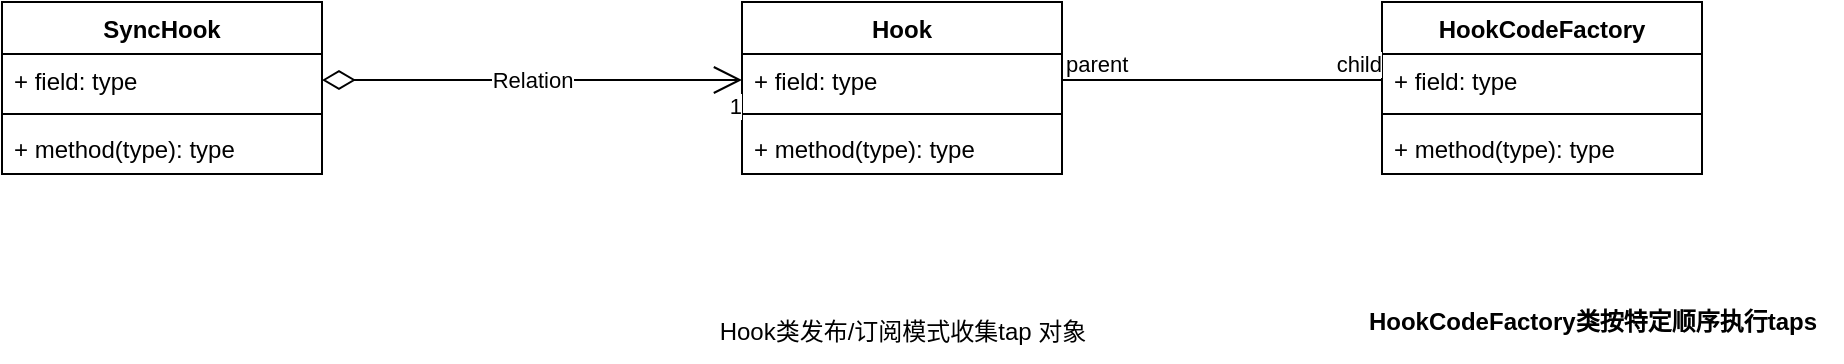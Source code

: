 <mxfile version="20.0.4" type="github">
  <diagram id="tA97-bwA5dMae5Buq8KD" name="Page-1">
    <mxGraphModel dx="1426" dy="794" grid="1" gridSize="10" guides="1" tooltips="1" connect="1" arrows="1" fold="1" page="1" pageScale="1" pageWidth="3300" pageHeight="4681" math="0" shadow="0">
      <root>
        <mxCell id="0" />
        <mxCell id="1" parent="0" />
        <mxCell id="zXC6PuU7qaTYyGhfvDGP-5" value="Hook&#xa;" style="swimlane;fontStyle=1;align=center;verticalAlign=top;childLayout=stackLayout;horizontal=1;startSize=26;horizontalStack=0;resizeParent=1;resizeParentMax=0;resizeLast=0;collapsible=1;marginBottom=0;" vertex="1" parent="1">
          <mxGeometry x="620" y="200" width="160" height="86" as="geometry" />
        </mxCell>
        <mxCell id="zXC6PuU7qaTYyGhfvDGP-6" value="+ field: type" style="text;strokeColor=none;fillColor=none;align=left;verticalAlign=top;spacingLeft=4;spacingRight=4;overflow=hidden;rotatable=0;points=[[0,0.5],[1,0.5]];portConstraint=eastwest;" vertex="1" parent="zXC6PuU7qaTYyGhfvDGP-5">
          <mxGeometry y="26" width="160" height="26" as="geometry" />
        </mxCell>
        <mxCell id="zXC6PuU7qaTYyGhfvDGP-7" value="" style="line;strokeWidth=1;fillColor=none;align=left;verticalAlign=middle;spacingTop=-1;spacingLeft=3;spacingRight=3;rotatable=0;labelPosition=right;points=[];portConstraint=eastwest;" vertex="1" parent="zXC6PuU7qaTYyGhfvDGP-5">
          <mxGeometry y="52" width="160" height="8" as="geometry" />
        </mxCell>
        <mxCell id="zXC6PuU7qaTYyGhfvDGP-8" value="+ method(type): type" style="text;strokeColor=none;fillColor=none;align=left;verticalAlign=top;spacingLeft=4;spacingRight=4;overflow=hidden;rotatable=0;points=[[0,0.5],[1,0.5]];portConstraint=eastwest;" vertex="1" parent="zXC6PuU7qaTYyGhfvDGP-5">
          <mxGeometry y="60" width="160" height="26" as="geometry" />
        </mxCell>
        <mxCell id="zXC6PuU7qaTYyGhfvDGP-9" value="HookCodeFactory" style="swimlane;fontStyle=1;align=center;verticalAlign=top;childLayout=stackLayout;horizontal=1;startSize=26;horizontalStack=0;resizeParent=1;resizeParentMax=0;resizeLast=0;collapsible=1;marginBottom=0;" vertex="1" parent="1">
          <mxGeometry x="940" y="200" width="160" height="86" as="geometry" />
        </mxCell>
        <mxCell id="zXC6PuU7qaTYyGhfvDGP-10" value="+ field: type" style="text;strokeColor=none;fillColor=none;align=left;verticalAlign=top;spacingLeft=4;spacingRight=4;overflow=hidden;rotatable=0;points=[[0,0.5],[1,0.5]];portConstraint=eastwest;" vertex="1" parent="zXC6PuU7qaTYyGhfvDGP-9">
          <mxGeometry y="26" width="160" height="26" as="geometry" />
        </mxCell>
        <mxCell id="zXC6PuU7qaTYyGhfvDGP-11" value="" style="line;strokeWidth=1;fillColor=none;align=left;verticalAlign=middle;spacingTop=-1;spacingLeft=3;spacingRight=3;rotatable=0;labelPosition=right;points=[];portConstraint=eastwest;" vertex="1" parent="zXC6PuU7qaTYyGhfvDGP-9">
          <mxGeometry y="52" width="160" height="8" as="geometry" />
        </mxCell>
        <mxCell id="zXC6PuU7qaTYyGhfvDGP-12" value="+ method(type): type" style="text;strokeColor=none;fillColor=none;align=left;verticalAlign=top;spacingLeft=4;spacingRight=4;overflow=hidden;rotatable=0;points=[[0,0.5],[1,0.5]];portConstraint=eastwest;" vertex="1" parent="zXC6PuU7qaTYyGhfvDGP-9">
          <mxGeometry y="60" width="160" height="26" as="geometry" />
        </mxCell>
        <mxCell id="zXC6PuU7qaTYyGhfvDGP-13" value="" style="endArrow=none;html=1;edgeStyle=orthogonalEdgeStyle;rounded=0;exitX=1;exitY=0.5;exitDx=0;exitDy=0;entryX=0;entryY=0.5;entryDx=0;entryDy=0;" edge="1" parent="1" source="zXC6PuU7qaTYyGhfvDGP-6" target="zXC6PuU7qaTYyGhfvDGP-10">
          <mxGeometry relative="1" as="geometry">
            <mxPoint x="770" y="270" as="sourcePoint" />
            <mxPoint x="930" y="270" as="targetPoint" />
          </mxGeometry>
        </mxCell>
        <mxCell id="zXC6PuU7qaTYyGhfvDGP-14" value="parent" style="edgeLabel;resizable=0;html=1;align=left;verticalAlign=bottom;" connectable="0" vertex="1" parent="zXC6PuU7qaTYyGhfvDGP-13">
          <mxGeometry x="-1" relative="1" as="geometry" />
        </mxCell>
        <mxCell id="zXC6PuU7qaTYyGhfvDGP-15" value="child" style="edgeLabel;resizable=0;html=1;align=right;verticalAlign=bottom;" connectable="0" vertex="1" parent="zXC6PuU7qaTYyGhfvDGP-13">
          <mxGeometry x="1" relative="1" as="geometry" />
        </mxCell>
        <mxCell id="zXC6PuU7qaTYyGhfvDGP-16" value="SyncHook" style="swimlane;fontStyle=1;align=center;verticalAlign=top;childLayout=stackLayout;horizontal=1;startSize=26;horizontalStack=0;resizeParent=1;resizeParentMax=0;resizeLast=0;collapsible=1;marginBottom=0;" vertex="1" parent="1">
          <mxGeometry x="250" y="200" width="160" height="86" as="geometry" />
        </mxCell>
        <mxCell id="zXC6PuU7qaTYyGhfvDGP-17" value="+ field: type" style="text;strokeColor=none;fillColor=none;align=left;verticalAlign=top;spacingLeft=4;spacingRight=4;overflow=hidden;rotatable=0;points=[[0,0.5],[1,0.5]];portConstraint=eastwest;" vertex="1" parent="zXC6PuU7qaTYyGhfvDGP-16">
          <mxGeometry y="26" width="160" height="26" as="geometry" />
        </mxCell>
        <mxCell id="zXC6PuU7qaTYyGhfvDGP-18" value="" style="line;strokeWidth=1;fillColor=none;align=left;verticalAlign=middle;spacingTop=-1;spacingLeft=3;spacingRight=3;rotatable=0;labelPosition=right;points=[];portConstraint=eastwest;" vertex="1" parent="zXC6PuU7qaTYyGhfvDGP-16">
          <mxGeometry y="52" width="160" height="8" as="geometry" />
        </mxCell>
        <mxCell id="zXC6PuU7qaTYyGhfvDGP-19" value="+ method(type): type" style="text;strokeColor=none;fillColor=none;align=left;verticalAlign=top;spacingLeft=4;spacingRight=4;overflow=hidden;rotatable=0;points=[[0,0.5],[1,0.5]];portConstraint=eastwest;" vertex="1" parent="zXC6PuU7qaTYyGhfvDGP-16">
          <mxGeometry y="60" width="160" height="26" as="geometry" />
        </mxCell>
        <mxCell id="zXC6PuU7qaTYyGhfvDGP-20" value="Relation" style="endArrow=open;html=1;endSize=12;startArrow=diamondThin;startSize=14;startFill=0;edgeStyle=orthogonalEdgeStyle;rounded=0;exitX=1;exitY=0.5;exitDx=0;exitDy=0;" edge="1" parent="1" source="zXC6PuU7qaTYyGhfvDGP-17" target="zXC6PuU7qaTYyGhfvDGP-6">
          <mxGeometry relative="1" as="geometry">
            <mxPoint x="320" y="300" as="sourcePoint" />
            <mxPoint x="800" y="410" as="targetPoint" />
          </mxGeometry>
        </mxCell>
        <mxCell id="zXC6PuU7qaTYyGhfvDGP-22" value="1" style="edgeLabel;resizable=0;html=1;align=right;verticalAlign=top;" connectable="0" vertex="1" parent="zXC6PuU7qaTYyGhfvDGP-20">
          <mxGeometry x="1" relative="1" as="geometry" />
        </mxCell>
        <mxCell id="zXC6PuU7qaTYyGhfvDGP-23" value="Hook类发布/订阅模式收集tap 对象" style="text;html=1;align=center;verticalAlign=middle;resizable=0;points=[];autosize=1;strokeColor=none;fillColor=none;" vertex="1" parent="1">
          <mxGeometry x="595" y="350" width="210" height="30" as="geometry" />
        </mxCell>
        <mxCell id="zXC6PuU7qaTYyGhfvDGP-24" value="&lt;span style=&quot;font-weight: 700;&quot;&gt;HookCodeFactory类按特定顺序执行taps&lt;/span&gt;" style="text;html=1;align=center;verticalAlign=middle;resizable=0;points=[];autosize=1;strokeColor=none;fillColor=none;" vertex="1" parent="1">
          <mxGeometry x="920" y="345" width="250" height="30" as="geometry" />
        </mxCell>
      </root>
    </mxGraphModel>
  </diagram>
</mxfile>
